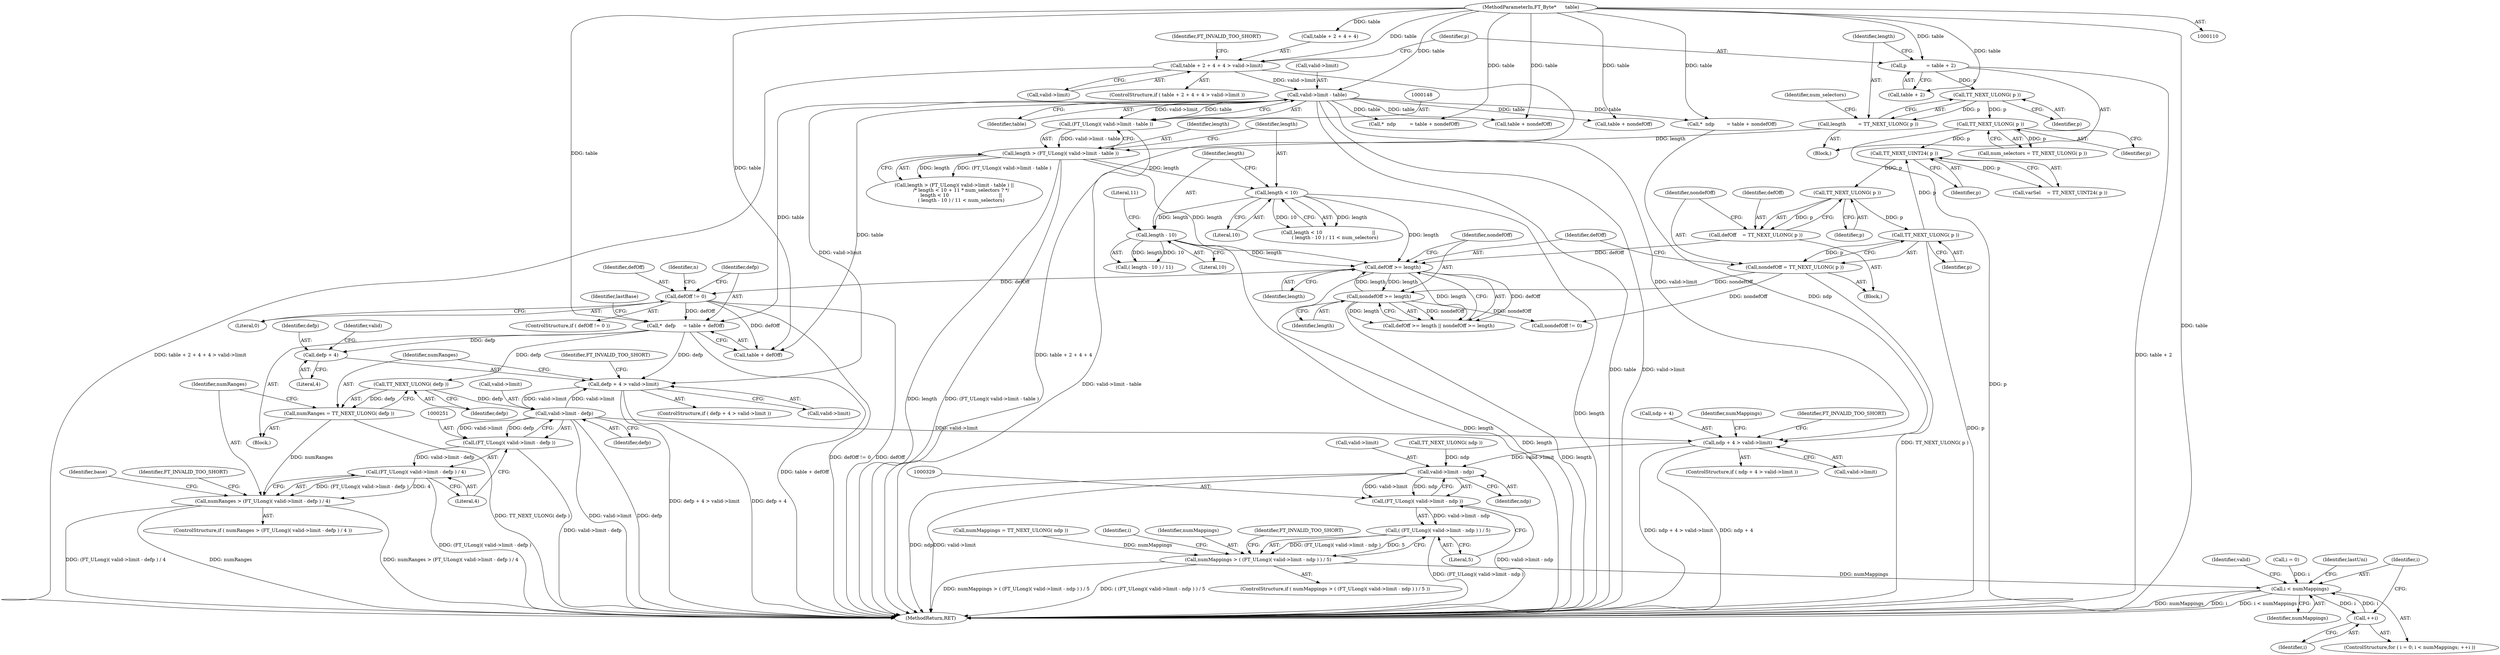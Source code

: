 digraph "0_savannah_57cbb8c148999ba8f14ed53435fc071ac9953afd@integer" {
"1000222" [label="(Call,*  defp     = table + defOff)"];
"1000149" [label="(Call,valid->limit - table)"];
"1000118" [label="(Call,table + 2 + 4 + 4 > valid->limit)"];
"1000111" [label="(MethodParameterIn,FT_Byte*      table)"];
"1000217" [label="(Call,defOff != 0)"];
"1000199" [label="(Call,defOff >= length)"];
"1000188" [label="(Call,defOff    = TT_NEXT_ULONG( p ))"];
"1000190" [label="(Call,TT_NEXT_ULONG( p ))"];
"1000185" [label="(Call,TT_NEXT_UINT24( p ))"];
"1000141" [label="(Call,TT_NEXT_ULONG( p ))"];
"1000137" [label="(Call,TT_NEXT_ULONG( p ))"];
"1000130" [label="(Call,p             = table + 2)"];
"1000195" [label="(Call,TT_NEXT_ULONG( p ))"];
"1000155" [label="(Call,length < 10)"];
"1000145" [label="(Call,length > (FT_ULong)( valid->limit - table ))"];
"1000135" [label="(Call,length        = TT_NEXT_ULONG( p ))"];
"1000147" [label="(Call,(FT_ULong)( valid->limit - table ))"];
"1000160" [label="(Call,length - 10)"];
"1000202" [label="(Call,nondefOff >= length)"];
"1000193" [label="(Call,nondefOff = TT_NEXT_ULONG( p ))"];
"1000234" [label="(Call,defp + 4 > valid->limit)"];
"1000252" [label="(Call,valid->limit - defp)"];
"1000250" [label="(Call,(FT_ULong)( valid->limit - defp ))"];
"1000249" [label="(Call,(FT_ULong)( valid->limit - defp ) / 4)"];
"1000247" [label="(Call,numRanges > (FT_ULong)( valid->limit - defp ) / 4)"];
"1000312" [label="(Call,ndp + 4 > valid->limit)"];
"1000330" [label="(Call,valid->limit - ndp)"];
"1000328" [label="(Call,(FT_ULong)( valid->limit - ndp ))"];
"1000327" [label="(Call,( (FT_ULong)( valid->limit - ndp ) ) / 5)"];
"1000325" [label="(Call,numMappings > ( (FT_ULong)( valid->limit - ndp ) ) / 5)"];
"1000341" [label="(Call,i < numMappings)"];
"1000344" [label="(Call,++i)"];
"1000235" [label="(Call,defp + 4)"];
"1000244" [label="(Call,TT_NEXT_ULONG( defp ))"];
"1000242" [label="(Call,numRanges = TT_NEXT_ULONG( defp ))"];
"1000147" [label="(Call,(FT_ULong)( valid->limit - table ))"];
"1000312" [label="(Call,ndp + 4 > valid->limit)"];
"1000203" [label="(Identifier,nondefOff)"];
"1000339" [label="(Identifier,i)"];
"1000246" [label="(ControlStructure,if ( numRanges > (FT_ULong)( valid->limit - defp ) / 4 ))"];
"1000248" [label="(Identifier,numRanges)"];
"1000142" [label="(Identifier,p)"];
"1000257" [label="(Literal,4)"];
"1000313" [label="(Call,ndp + 4)"];
"1000334" [label="(Identifier,ndp)"];
"1000331" [label="(Call,valid->limit)"];
"1000145" [label="(Call,length > (FT_ULong)( valid->limit - table ))"];
"1000157" [label="(Literal,10)"];
"1000252" [label="(Call,valid->limit - defp)"];
"1000262" [label="(Identifier,base)"];
"1000126" [label="(Call,valid->limit)"];
"1000204" [label="(Identifier,length)"];
"1000194" [label="(Identifier,nondefOff)"];
"1000131" [label="(Identifier,p)"];
"1000243" [label="(Identifier,numRanges)"];
"1000363" [label="(MethodReturn,RET)"];
"1000129" [label="(Identifier,FT_INVALID_TOO_SHORT)"];
"1000245" [label="(Identifier,defp)"];
"1000139" [label="(Call,num_selectors = TT_NEXT_ULONG( p ))"];
"1000163" [label="(Literal,11)"];
"1000224" [label="(Call,table + defOff)"];
"1000195" [label="(Call,TT_NEXT_ULONG( p ))"];
"1000140" [label="(Identifier,num_selectors)"];
"1000156" [label="(Identifier,length)"];
"1000141" [label="(Call,TT_NEXT_ULONG( p ))"];
"1000326" [label="(Identifier,numMappings)"];
"1000196" [label="(Identifier,p)"];
"1000136" [label="(Identifier,length)"];
"1000183" [label="(Call,varSel    = TT_NEXT_UINT24( p ))"];
"1000284" [label="(Call,*  ndp         = table + nondefOff)"];
"1000155" [label="(Call,length < 10)"];
"1000335" [label="(Literal,5)"];
"1000344" [label="(Call,++i)"];
"1000342" [label="(Identifier,i)"];
"1000223" [label="(Identifier,defp)"];
"1000300" [label="(Call,*  ndp        = table + nondefOff)"];
"1000111" [label="(MethodParameterIn,FT_Byte*      table)"];
"1000180" [label="(Identifier,n)"];
"1000149" [label="(Call,valid->limit - table)"];
"1000138" [label="(Identifier,p)"];
"1000235" [label="(Call,defp + 4)"];
"1000244" [label="(Call,TT_NEXT_ULONG( defp ))"];
"1000237" [label="(Literal,4)"];
"1000153" [label="(Identifier,table)"];
"1000279" [label="(Call,nondefOff != 0)"];
"1000150" [label="(Call,valid->limit)"];
"1000135" [label="(Call,length        = TT_NEXT_ULONG( p ))"];
"1000144" [label="(Call,length > (FT_ULong)( valid->limit - table ) ||\n         /* length < 10 + 11 * num_selectors ? */\n         length < 10                                 ||\n         ( length - 10 ) / 11 < num_selectors)"];
"1000199" [label="(Call,defOff >= length)"];
"1000336" [label="(Identifier,FT_INVALID_TOO_SHORT)"];
"1000119" [label="(Call,table + 2 + 4 + 4)"];
"1000220" [label="(Block,)"];
"1000113" [label="(Block,)"];
"1000217" [label="(Call,defOff != 0)"];
"1000249" [label="(Call,(FT_ULong)( valid->limit - defp ) / 4)"];
"1000320" [label="(Call,numMappings = TT_NEXT_ULONG( ndp ))"];
"1000181" [label="(Block,)"];
"1000302" [label="(Call,table + nondefOff)"];
"1000154" [label="(Call,length < 10                                 ||\n         ( length - 10 ) / 11 < num_selectors)"];
"1000236" [label="(Identifier,defp)"];
"1000286" [label="(Call,table + nondefOff)"];
"1000341" [label="(Call,i < numMappings)"];
"1000218" [label="(Identifier,defOff)"];
"1000191" [label="(Identifier,p)"];
"1000239" [label="(Identifier,valid)"];
"1000328" [label="(Call,(FT_ULong)( valid->limit - ndp ))"];
"1000219" [label="(Literal,0)"];
"1000202" [label="(Call,nondefOff >= length)"];
"1000316" [label="(Call,valid->limit)"];
"1000137" [label="(Call,TT_NEXT_ULONG( p ))"];
"1000250" [label="(Call,(FT_ULong)( valid->limit - defp ))"];
"1000347" [label="(Identifier,lastUni)"];
"1000222" [label="(Call,*  defp     = table + defOff)"];
"1000198" [label="(Call,defOff >= length || nondefOff >= length)"];
"1000160" [label="(Call,length - 10)"];
"1000231" [label="(Identifier,lastBase)"];
"1000256" [label="(Identifier,defp)"];
"1000146" [label="(Identifier,length)"];
"1000234" [label="(Call,defp + 4 > valid->limit)"];
"1000117" [label="(ControlStructure,if ( table + 2 + 4 + 4 > valid->limit ))"];
"1000345" [label="(Identifier,i)"];
"1000321" [label="(Identifier,numMappings)"];
"1000330" [label="(Call,valid->limit - ndp)"];
"1000238" [label="(Call,valid->limit)"];
"1000118" [label="(Call,table + 2 + 4 + 4 > valid->limit)"];
"1000343" [label="(Identifier,numMappings)"];
"1000193" [label="(Call,nondefOff = TT_NEXT_ULONG( p ))"];
"1000186" [label="(Identifier,p)"];
"1000327" [label="(Call,( (FT_ULong)( valid->limit - ndp ) ) / 5)"];
"1000190" [label="(Call,TT_NEXT_ULONG( p ))"];
"1000258" [label="(Identifier,FT_INVALID_TOO_SHORT)"];
"1000216" [label="(ControlStructure,if ( defOff != 0 ))"];
"1000233" [label="(ControlStructure,if ( defp + 4 > valid->limit ))"];
"1000130" [label="(Call,p             = table + 2)"];
"1000355" [label="(Identifier,valid)"];
"1000319" [label="(Identifier,FT_INVALID_TOO_SHORT)"];
"1000161" [label="(Identifier,length)"];
"1000324" [label="(ControlStructure,if ( numMappings > ( (FT_ULong)( valid->limit - ndp ) ) / 5 ))"];
"1000159" [label="(Call,( length - 10 ) / 11)"];
"1000162" [label="(Literal,10)"];
"1000325" [label="(Call,numMappings > ( (FT_ULong)( valid->limit - ndp ) ) / 5)"];
"1000185" [label="(Call,TT_NEXT_UINT24( p ))"];
"1000132" [label="(Call,table + 2)"];
"1000322" [label="(Call,TT_NEXT_ULONG( ndp ))"];
"1000189" [label="(Identifier,defOff)"];
"1000242" [label="(Call,numRanges = TT_NEXT_ULONG( defp ))"];
"1000201" [label="(Identifier,length)"];
"1000338" [label="(Call,i = 0)"];
"1000200" [label="(Identifier,defOff)"];
"1000241" [label="(Identifier,FT_INVALID_TOO_SHORT)"];
"1000337" [label="(ControlStructure,for ( i = 0; i < numMappings; ++i ))"];
"1000253" [label="(Call,valid->limit)"];
"1000188" [label="(Call,defOff    = TT_NEXT_ULONG( p ))"];
"1000247" [label="(Call,numRanges > (FT_ULong)( valid->limit - defp ) / 4)"];
"1000311" [label="(ControlStructure,if ( ndp + 4 > valid->limit ))"];
"1000222" -> "1000220"  [label="AST: "];
"1000222" -> "1000224"  [label="CFG: "];
"1000223" -> "1000222"  [label="AST: "];
"1000224" -> "1000222"  [label="AST: "];
"1000231" -> "1000222"  [label="CFG: "];
"1000222" -> "1000363"  [label="DDG: table + defOff"];
"1000149" -> "1000222"  [label="DDG: table"];
"1000111" -> "1000222"  [label="DDG: table"];
"1000217" -> "1000222"  [label="DDG: defOff"];
"1000222" -> "1000234"  [label="DDG: defp"];
"1000222" -> "1000235"  [label="DDG: defp"];
"1000222" -> "1000244"  [label="DDG: defp"];
"1000149" -> "1000147"  [label="AST: "];
"1000149" -> "1000153"  [label="CFG: "];
"1000150" -> "1000149"  [label="AST: "];
"1000153" -> "1000149"  [label="AST: "];
"1000147" -> "1000149"  [label="CFG: "];
"1000149" -> "1000363"  [label="DDG: table"];
"1000149" -> "1000363"  [label="DDG: valid->limit"];
"1000149" -> "1000147"  [label="DDG: valid->limit"];
"1000149" -> "1000147"  [label="DDG: table"];
"1000118" -> "1000149"  [label="DDG: valid->limit"];
"1000111" -> "1000149"  [label="DDG: table"];
"1000149" -> "1000224"  [label="DDG: table"];
"1000149" -> "1000234"  [label="DDG: valid->limit"];
"1000149" -> "1000284"  [label="DDG: table"];
"1000149" -> "1000286"  [label="DDG: table"];
"1000149" -> "1000300"  [label="DDG: table"];
"1000149" -> "1000302"  [label="DDG: table"];
"1000149" -> "1000312"  [label="DDG: valid->limit"];
"1000118" -> "1000117"  [label="AST: "];
"1000118" -> "1000126"  [label="CFG: "];
"1000119" -> "1000118"  [label="AST: "];
"1000126" -> "1000118"  [label="AST: "];
"1000129" -> "1000118"  [label="CFG: "];
"1000131" -> "1000118"  [label="CFG: "];
"1000118" -> "1000363"  [label="DDG: table + 2 + 4 + 4 > valid->limit"];
"1000118" -> "1000363"  [label="DDG: table + 2 + 4 + 4"];
"1000111" -> "1000118"  [label="DDG: table"];
"1000111" -> "1000110"  [label="AST: "];
"1000111" -> "1000363"  [label="DDG: table"];
"1000111" -> "1000119"  [label="DDG: table"];
"1000111" -> "1000130"  [label="DDG: table"];
"1000111" -> "1000132"  [label="DDG: table"];
"1000111" -> "1000224"  [label="DDG: table"];
"1000111" -> "1000284"  [label="DDG: table"];
"1000111" -> "1000286"  [label="DDG: table"];
"1000111" -> "1000300"  [label="DDG: table"];
"1000111" -> "1000302"  [label="DDG: table"];
"1000217" -> "1000216"  [label="AST: "];
"1000217" -> "1000219"  [label="CFG: "];
"1000218" -> "1000217"  [label="AST: "];
"1000219" -> "1000217"  [label="AST: "];
"1000223" -> "1000217"  [label="CFG: "];
"1000180" -> "1000217"  [label="CFG: "];
"1000217" -> "1000363"  [label="DDG: defOff != 0"];
"1000217" -> "1000363"  [label="DDG: defOff"];
"1000199" -> "1000217"  [label="DDG: defOff"];
"1000217" -> "1000224"  [label="DDG: defOff"];
"1000199" -> "1000198"  [label="AST: "];
"1000199" -> "1000201"  [label="CFG: "];
"1000200" -> "1000199"  [label="AST: "];
"1000201" -> "1000199"  [label="AST: "];
"1000203" -> "1000199"  [label="CFG: "];
"1000198" -> "1000199"  [label="CFG: "];
"1000199" -> "1000363"  [label="DDG: length"];
"1000199" -> "1000198"  [label="DDG: defOff"];
"1000199" -> "1000198"  [label="DDG: length"];
"1000188" -> "1000199"  [label="DDG: defOff"];
"1000155" -> "1000199"  [label="DDG: length"];
"1000145" -> "1000199"  [label="DDG: length"];
"1000160" -> "1000199"  [label="DDG: length"];
"1000202" -> "1000199"  [label="DDG: length"];
"1000199" -> "1000202"  [label="DDG: length"];
"1000188" -> "1000181"  [label="AST: "];
"1000188" -> "1000190"  [label="CFG: "];
"1000189" -> "1000188"  [label="AST: "];
"1000190" -> "1000188"  [label="AST: "];
"1000194" -> "1000188"  [label="CFG: "];
"1000190" -> "1000188"  [label="DDG: p"];
"1000190" -> "1000191"  [label="CFG: "];
"1000191" -> "1000190"  [label="AST: "];
"1000185" -> "1000190"  [label="DDG: p"];
"1000190" -> "1000195"  [label="DDG: p"];
"1000185" -> "1000183"  [label="AST: "];
"1000185" -> "1000186"  [label="CFG: "];
"1000186" -> "1000185"  [label="AST: "];
"1000183" -> "1000185"  [label="CFG: "];
"1000185" -> "1000183"  [label="DDG: p"];
"1000141" -> "1000185"  [label="DDG: p"];
"1000195" -> "1000185"  [label="DDG: p"];
"1000141" -> "1000139"  [label="AST: "];
"1000141" -> "1000142"  [label="CFG: "];
"1000142" -> "1000141"  [label="AST: "];
"1000139" -> "1000141"  [label="CFG: "];
"1000141" -> "1000363"  [label="DDG: p"];
"1000141" -> "1000139"  [label="DDG: p"];
"1000137" -> "1000141"  [label="DDG: p"];
"1000137" -> "1000135"  [label="AST: "];
"1000137" -> "1000138"  [label="CFG: "];
"1000138" -> "1000137"  [label="AST: "];
"1000135" -> "1000137"  [label="CFG: "];
"1000137" -> "1000135"  [label="DDG: p"];
"1000130" -> "1000137"  [label="DDG: p"];
"1000130" -> "1000113"  [label="AST: "];
"1000130" -> "1000132"  [label="CFG: "];
"1000131" -> "1000130"  [label="AST: "];
"1000132" -> "1000130"  [label="AST: "];
"1000136" -> "1000130"  [label="CFG: "];
"1000130" -> "1000363"  [label="DDG: table + 2"];
"1000195" -> "1000193"  [label="AST: "];
"1000195" -> "1000196"  [label="CFG: "];
"1000196" -> "1000195"  [label="AST: "];
"1000193" -> "1000195"  [label="CFG: "];
"1000195" -> "1000363"  [label="DDG: p"];
"1000195" -> "1000193"  [label="DDG: p"];
"1000155" -> "1000154"  [label="AST: "];
"1000155" -> "1000157"  [label="CFG: "];
"1000156" -> "1000155"  [label="AST: "];
"1000157" -> "1000155"  [label="AST: "];
"1000161" -> "1000155"  [label="CFG: "];
"1000154" -> "1000155"  [label="CFG: "];
"1000155" -> "1000363"  [label="DDG: length"];
"1000155" -> "1000154"  [label="DDG: length"];
"1000155" -> "1000154"  [label="DDG: 10"];
"1000145" -> "1000155"  [label="DDG: length"];
"1000155" -> "1000160"  [label="DDG: length"];
"1000145" -> "1000144"  [label="AST: "];
"1000145" -> "1000147"  [label="CFG: "];
"1000146" -> "1000145"  [label="AST: "];
"1000147" -> "1000145"  [label="AST: "];
"1000156" -> "1000145"  [label="CFG: "];
"1000144" -> "1000145"  [label="CFG: "];
"1000145" -> "1000363"  [label="DDG: length"];
"1000145" -> "1000363"  [label="DDG: (FT_ULong)( valid->limit - table )"];
"1000145" -> "1000144"  [label="DDG: length"];
"1000145" -> "1000144"  [label="DDG: (FT_ULong)( valid->limit - table )"];
"1000135" -> "1000145"  [label="DDG: length"];
"1000147" -> "1000145"  [label="DDG: valid->limit - table"];
"1000135" -> "1000113"  [label="AST: "];
"1000136" -> "1000135"  [label="AST: "];
"1000140" -> "1000135"  [label="CFG: "];
"1000148" -> "1000147"  [label="AST: "];
"1000147" -> "1000363"  [label="DDG: valid->limit - table"];
"1000160" -> "1000159"  [label="AST: "];
"1000160" -> "1000162"  [label="CFG: "];
"1000161" -> "1000160"  [label="AST: "];
"1000162" -> "1000160"  [label="AST: "];
"1000163" -> "1000160"  [label="CFG: "];
"1000160" -> "1000363"  [label="DDG: length"];
"1000160" -> "1000159"  [label="DDG: length"];
"1000160" -> "1000159"  [label="DDG: 10"];
"1000202" -> "1000198"  [label="AST: "];
"1000202" -> "1000204"  [label="CFG: "];
"1000203" -> "1000202"  [label="AST: "];
"1000204" -> "1000202"  [label="AST: "];
"1000198" -> "1000202"  [label="CFG: "];
"1000202" -> "1000363"  [label="DDG: length"];
"1000202" -> "1000198"  [label="DDG: nondefOff"];
"1000202" -> "1000198"  [label="DDG: length"];
"1000193" -> "1000202"  [label="DDG: nondefOff"];
"1000202" -> "1000279"  [label="DDG: nondefOff"];
"1000193" -> "1000181"  [label="AST: "];
"1000194" -> "1000193"  [label="AST: "];
"1000200" -> "1000193"  [label="CFG: "];
"1000193" -> "1000363"  [label="DDG: TT_NEXT_ULONG( p )"];
"1000193" -> "1000279"  [label="DDG: nondefOff"];
"1000234" -> "1000233"  [label="AST: "];
"1000234" -> "1000238"  [label="CFG: "];
"1000235" -> "1000234"  [label="AST: "];
"1000238" -> "1000234"  [label="AST: "];
"1000241" -> "1000234"  [label="CFG: "];
"1000243" -> "1000234"  [label="CFG: "];
"1000234" -> "1000363"  [label="DDG: defp + 4"];
"1000234" -> "1000363"  [label="DDG: defp + 4 > valid->limit"];
"1000252" -> "1000234"  [label="DDG: valid->limit"];
"1000234" -> "1000252"  [label="DDG: valid->limit"];
"1000252" -> "1000250"  [label="AST: "];
"1000252" -> "1000256"  [label="CFG: "];
"1000253" -> "1000252"  [label="AST: "];
"1000256" -> "1000252"  [label="AST: "];
"1000250" -> "1000252"  [label="CFG: "];
"1000252" -> "1000363"  [label="DDG: valid->limit"];
"1000252" -> "1000363"  [label="DDG: defp"];
"1000252" -> "1000250"  [label="DDG: valid->limit"];
"1000252" -> "1000250"  [label="DDG: defp"];
"1000244" -> "1000252"  [label="DDG: defp"];
"1000252" -> "1000312"  [label="DDG: valid->limit"];
"1000250" -> "1000249"  [label="AST: "];
"1000251" -> "1000250"  [label="AST: "];
"1000257" -> "1000250"  [label="CFG: "];
"1000250" -> "1000363"  [label="DDG: valid->limit - defp"];
"1000250" -> "1000249"  [label="DDG: valid->limit - defp"];
"1000249" -> "1000247"  [label="AST: "];
"1000249" -> "1000257"  [label="CFG: "];
"1000257" -> "1000249"  [label="AST: "];
"1000247" -> "1000249"  [label="CFG: "];
"1000249" -> "1000363"  [label="DDG: (FT_ULong)( valid->limit - defp )"];
"1000249" -> "1000247"  [label="DDG: (FT_ULong)( valid->limit - defp )"];
"1000249" -> "1000247"  [label="DDG: 4"];
"1000247" -> "1000246"  [label="AST: "];
"1000248" -> "1000247"  [label="AST: "];
"1000258" -> "1000247"  [label="CFG: "];
"1000262" -> "1000247"  [label="CFG: "];
"1000247" -> "1000363"  [label="DDG: numRanges"];
"1000247" -> "1000363"  [label="DDG: numRanges > (FT_ULong)( valid->limit - defp ) / 4"];
"1000247" -> "1000363"  [label="DDG: (FT_ULong)( valid->limit - defp ) / 4"];
"1000242" -> "1000247"  [label="DDG: numRanges"];
"1000312" -> "1000311"  [label="AST: "];
"1000312" -> "1000316"  [label="CFG: "];
"1000313" -> "1000312"  [label="AST: "];
"1000316" -> "1000312"  [label="AST: "];
"1000319" -> "1000312"  [label="CFG: "];
"1000321" -> "1000312"  [label="CFG: "];
"1000312" -> "1000363"  [label="DDG: ndp + 4 > valid->limit"];
"1000312" -> "1000363"  [label="DDG: ndp + 4"];
"1000300" -> "1000312"  [label="DDG: ndp"];
"1000312" -> "1000330"  [label="DDG: valid->limit"];
"1000330" -> "1000328"  [label="AST: "];
"1000330" -> "1000334"  [label="CFG: "];
"1000331" -> "1000330"  [label="AST: "];
"1000334" -> "1000330"  [label="AST: "];
"1000328" -> "1000330"  [label="CFG: "];
"1000330" -> "1000363"  [label="DDG: ndp"];
"1000330" -> "1000363"  [label="DDG: valid->limit"];
"1000330" -> "1000328"  [label="DDG: valid->limit"];
"1000330" -> "1000328"  [label="DDG: ndp"];
"1000322" -> "1000330"  [label="DDG: ndp"];
"1000328" -> "1000327"  [label="AST: "];
"1000329" -> "1000328"  [label="AST: "];
"1000335" -> "1000328"  [label="CFG: "];
"1000328" -> "1000363"  [label="DDG: valid->limit - ndp"];
"1000328" -> "1000327"  [label="DDG: valid->limit - ndp"];
"1000327" -> "1000325"  [label="AST: "];
"1000327" -> "1000335"  [label="CFG: "];
"1000335" -> "1000327"  [label="AST: "];
"1000325" -> "1000327"  [label="CFG: "];
"1000327" -> "1000363"  [label="DDG: (FT_ULong)( valid->limit - ndp )"];
"1000327" -> "1000325"  [label="DDG: (FT_ULong)( valid->limit - ndp )"];
"1000327" -> "1000325"  [label="DDG: 5"];
"1000325" -> "1000324"  [label="AST: "];
"1000326" -> "1000325"  [label="AST: "];
"1000336" -> "1000325"  [label="CFG: "];
"1000339" -> "1000325"  [label="CFG: "];
"1000325" -> "1000363"  [label="DDG: numMappings > ( (FT_ULong)( valid->limit - ndp ) ) / 5"];
"1000325" -> "1000363"  [label="DDG: ( (FT_ULong)( valid->limit - ndp ) ) / 5"];
"1000320" -> "1000325"  [label="DDG: numMappings"];
"1000325" -> "1000341"  [label="DDG: numMappings"];
"1000341" -> "1000337"  [label="AST: "];
"1000341" -> "1000343"  [label="CFG: "];
"1000342" -> "1000341"  [label="AST: "];
"1000343" -> "1000341"  [label="AST: "];
"1000347" -> "1000341"  [label="CFG: "];
"1000355" -> "1000341"  [label="CFG: "];
"1000341" -> "1000363"  [label="DDG: numMappings"];
"1000341" -> "1000363"  [label="DDG: i"];
"1000341" -> "1000363"  [label="DDG: i < numMappings"];
"1000338" -> "1000341"  [label="DDG: i"];
"1000344" -> "1000341"  [label="DDG: i"];
"1000341" -> "1000344"  [label="DDG: i"];
"1000344" -> "1000337"  [label="AST: "];
"1000344" -> "1000345"  [label="CFG: "];
"1000345" -> "1000344"  [label="AST: "];
"1000342" -> "1000344"  [label="CFG: "];
"1000235" -> "1000237"  [label="CFG: "];
"1000236" -> "1000235"  [label="AST: "];
"1000237" -> "1000235"  [label="AST: "];
"1000239" -> "1000235"  [label="CFG: "];
"1000244" -> "1000242"  [label="AST: "];
"1000244" -> "1000245"  [label="CFG: "];
"1000245" -> "1000244"  [label="AST: "];
"1000242" -> "1000244"  [label="CFG: "];
"1000244" -> "1000242"  [label="DDG: defp"];
"1000242" -> "1000220"  [label="AST: "];
"1000243" -> "1000242"  [label="AST: "];
"1000248" -> "1000242"  [label="CFG: "];
"1000242" -> "1000363"  [label="DDG: TT_NEXT_ULONG( defp )"];
}
